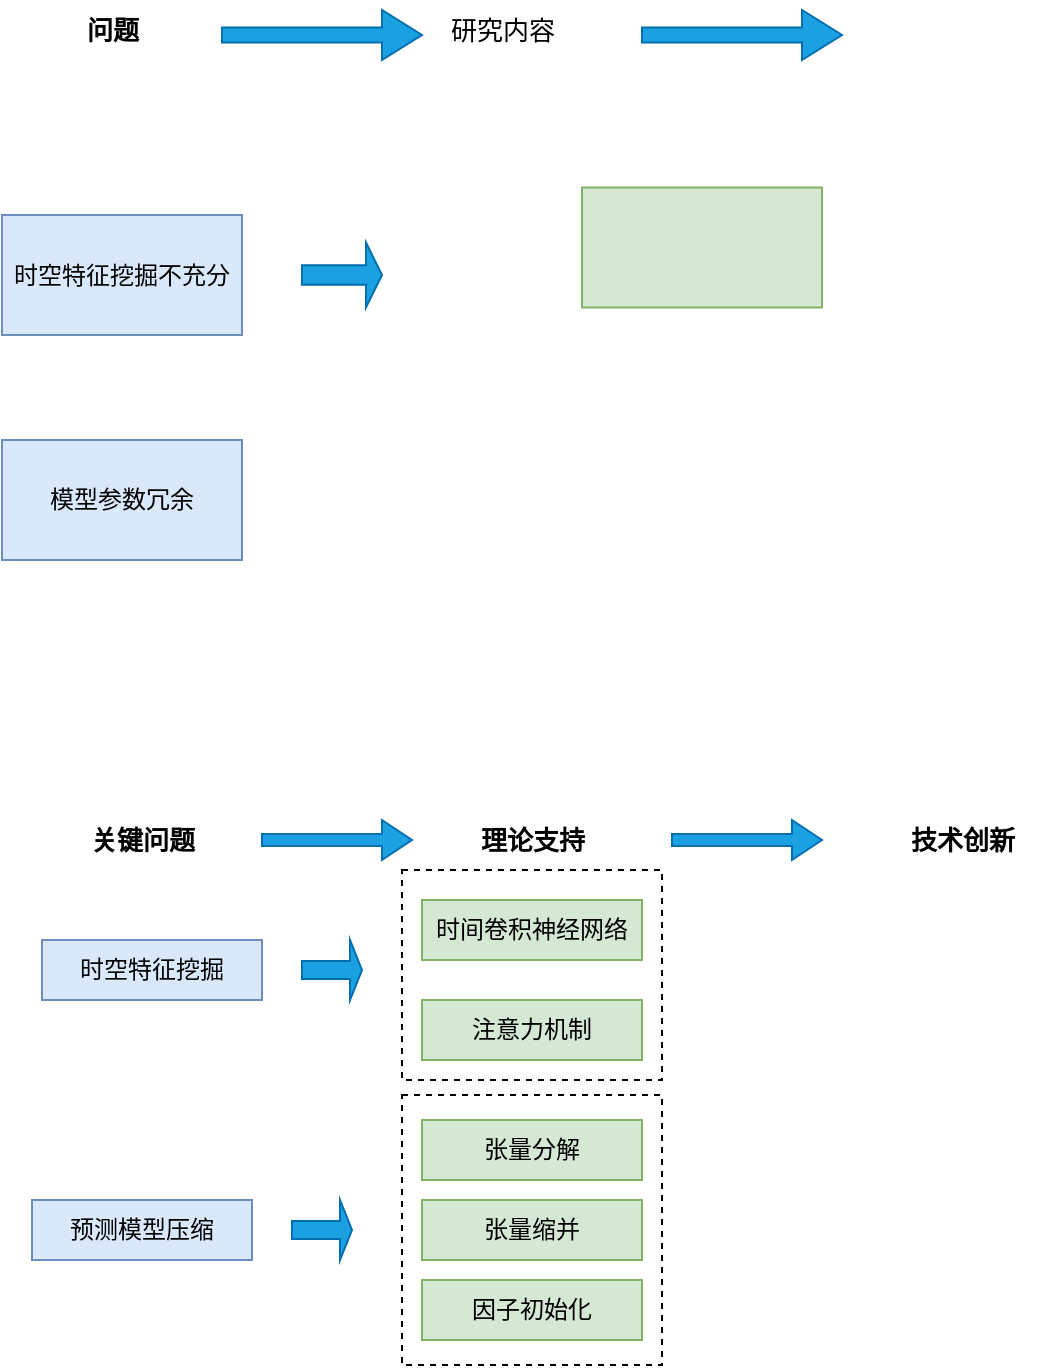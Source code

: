 <mxfile version="20.5.3" type="github">
  <diagram id="NPU_aEP58J2ReD9_5BpP" name="第 1 页">
    <mxGraphModel dx="1375" dy="761" grid="1" gridSize="10" guides="1" tooltips="1" connect="1" arrows="1" fold="1" page="1" pageScale="1" pageWidth="827" pageHeight="1169" math="0" shadow="0">
      <root>
        <mxCell id="0" />
        <mxCell id="1" parent="0" />
        <mxCell id="WZ7j747DOy_lru5aS8Ee-1" value="模型参数冗余" style="rounded=0;whiteSpace=wrap;html=1;fillColor=#dae8fc;strokeColor=#6c8ebf;" vertex="1" parent="1">
          <mxGeometry x="130" y="400" width="120" height="60" as="geometry" />
        </mxCell>
        <mxCell id="WZ7j747DOy_lru5aS8Ee-2" value="&lt;font style=&quot;font-size: 13px;&quot; face=&quot;Lucida Console&quot;&gt;&lt;b&gt;问题&lt;/b&gt;&lt;/font&gt;" style="text;html=1;align=center;verticalAlign=middle;resizable=0;points=[];autosize=1;strokeColor=none;fillColor=none;" vertex="1" parent="1">
          <mxGeometry x="160" y="180" width="50" height="30" as="geometry" />
        </mxCell>
        <mxCell id="WZ7j747DOy_lru5aS8Ee-3" value="时空特征挖掘不充分" style="rounded=0;whiteSpace=wrap;html=1;fillColor=#dae8fc;strokeColor=#6c8ebf;" vertex="1" parent="1">
          <mxGeometry x="130" y="287.5" width="120" height="60" as="geometry" />
        </mxCell>
        <mxCell id="WZ7j747DOy_lru5aS8Ee-6" value="研究内容" style="text;html=1;align=center;verticalAlign=middle;resizable=0;points=[];autosize=1;strokeColor=none;fillColor=none;fontSize=13;fontFamily=Lucida Console;" vertex="1" parent="1">
          <mxGeometry x="340" y="180" width="80" height="30" as="geometry" />
        </mxCell>
        <mxCell id="WZ7j747DOy_lru5aS8Ee-8" value="" style="shape=singleArrow;whiteSpace=wrap;html=1;fontFamily=Lucida Console;fontSize=13;fillColor=#1ba1e2;fontColor=#ffffff;strokeColor=#006EAF;" vertex="1" parent="1">
          <mxGeometry x="240" y="185" width="100" height="25" as="geometry" />
        </mxCell>
        <mxCell id="WZ7j747DOy_lru5aS8Ee-10" value="" style="shape=singleArrow;whiteSpace=wrap;html=1;fontFamily=Lucida Console;fontSize=13;fillColor=#1ba1e2;fontColor=#ffffff;strokeColor=#006EAF;" vertex="1" parent="1">
          <mxGeometry x="450" y="185" width="100" height="25" as="geometry" />
        </mxCell>
        <mxCell id="WZ7j747DOy_lru5aS8Ee-11" value="" style="shape=singleArrow;whiteSpace=wrap;html=1;fontFamily=Lucida Console;fontSize=13;fillColor=#1ba1e2;fontColor=#ffffff;strokeColor=#006EAF;" vertex="1" parent="1">
          <mxGeometry x="280" y="301.25" width="40" height="32.5" as="geometry" />
        </mxCell>
        <mxCell id="WZ7j747DOy_lru5aS8Ee-12" value="" style="rounded=0;whiteSpace=wrap;html=1;fontFamily=Lucida Console;fontSize=13;fillColor=#d5e8d4;strokeColor=#82b366;" vertex="1" parent="1">
          <mxGeometry x="420" y="273.75" width="120" height="60" as="geometry" />
        </mxCell>
        <mxCell id="WZ7j747DOy_lru5aS8Ee-13" value="时空特征挖掘" style="rounded=0;whiteSpace=wrap;html=1;fillColor=#dae8fc;strokeColor=#6c8ebf;" vertex="1" parent="1">
          <mxGeometry x="150" y="650" width="110" height="30" as="geometry" />
        </mxCell>
        <mxCell id="WZ7j747DOy_lru5aS8Ee-14" value="&lt;b&gt;关键问题&lt;/b&gt;" style="text;html=1;align=center;verticalAlign=middle;resizable=0;points=[];autosize=1;strokeColor=none;fillColor=none;fontSize=13;fontFamily=Lucida Console;" vertex="1" parent="1">
          <mxGeometry x="160" y="585" width="80" height="30" as="geometry" />
        </mxCell>
        <mxCell id="WZ7j747DOy_lru5aS8Ee-15" value="预测模型压缩" style="rounded=0;whiteSpace=wrap;html=1;fillColor=#dae8fc;strokeColor=#6c8ebf;" vertex="1" parent="1">
          <mxGeometry x="145" y="780" width="110" height="30" as="geometry" />
        </mxCell>
        <mxCell id="WZ7j747DOy_lru5aS8Ee-16" value="&lt;b&gt;理论支持&lt;/b&gt;" style="text;html=1;align=center;verticalAlign=middle;resizable=0;points=[];autosize=1;strokeColor=none;fillColor=none;fontSize=13;fontFamily=Lucida Console;" vertex="1" parent="1">
          <mxGeometry x="355" y="585" width="80" height="30" as="geometry" />
        </mxCell>
        <mxCell id="WZ7j747DOy_lru5aS8Ee-18" value="时间卷积神经网络" style="rounded=0;whiteSpace=wrap;html=1;fillColor=#d5e8d4;strokeColor=#82b366;" vertex="1" parent="1">
          <mxGeometry x="340" y="630" width="110" height="30" as="geometry" />
        </mxCell>
        <mxCell id="WZ7j747DOy_lru5aS8Ee-19" value="注意力机制" style="rounded=0;whiteSpace=wrap;html=1;fillColor=#d5e8d4;strokeColor=#82b366;" vertex="1" parent="1">
          <mxGeometry x="340" y="680" width="110" height="30" as="geometry" />
        </mxCell>
        <mxCell id="WZ7j747DOy_lru5aS8Ee-20" value="&lt;b&gt;技术创新&lt;/b&gt;" style="text;html=1;align=center;verticalAlign=middle;resizable=0;points=[];autosize=1;strokeColor=none;fillColor=none;fontSize=13;fontFamily=Lucida Console;" vertex="1" parent="1">
          <mxGeometry x="570" y="585" width="80" height="30" as="geometry" />
        </mxCell>
        <mxCell id="WZ7j747DOy_lru5aS8Ee-21" value="" style="shape=singleArrow;whiteSpace=wrap;html=1;fontFamily=Lucida Console;fontSize=13;fillColor=#1ba1e2;fontColor=#ffffff;strokeColor=#006EAF;" vertex="1" parent="1">
          <mxGeometry x="260" y="590" width="75" height="20" as="geometry" />
        </mxCell>
        <mxCell id="WZ7j747DOy_lru5aS8Ee-23" value="" style="shape=singleArrow;whiteSpace=wrap;html=1;fontFamily=Lucida Console;fontSize=13;fillColor=#1ba1e2;fontColor=#ffffff;strokeColor=#006EAF;" vertex="1" parent="1">
          <mxGeometry x="465" y="590" width="75" height="20" as="geometry" />
        </mxCell>
        <mxCell id="WZ7j747DOy_lru5aS8Ee-25" value="张量分解" style="rounded=0;whiteSpace=wrap;html=1;fillColor=#d5e8d4;strokeColor=#82b366;" vertex="1" parent="1">
          <mxGeometry x="340" y="740" width="110" height="30" as="geometry" />
        </mxCell>
        <mxCell id="WZ7j747DOy_lru5aS8Ee-26" value="张量缩并" style="rounded=0;whiteSpace=wrap;html=1;fillColor=#d5e8d4;strokeColor=#82b366;" vertex="1" parent="1">
          <mxGeometry x="340" y="780" width="110" height="30" as="geometry" />
        </mxCell>
        <mxCell id="WZ7j747DOy_lru5aS8Ee-27" value="因子初始化" style="rounded=0;whiteSpace=wrap;html=1;fillColor=#d5e8d4;strokeColor=#82b366;" vertex="1" parent="1">
          <mxGeometry x="340" y="820" width="110" height="30" as="geometry" />
        </mxCell>
        <mxCell id="WZ7j747DOy_lru5aS8Ee-28" value="" style="rounded=0;whiteSpace=wrap;html=1;fontFamily=Lucida Console;fontSize=13;dashed=1;fillColor=none;" vertex="1" parent="1">
          <mxGeometry x="330" y="727.5" width="130" height="135" as="geometry" />
        </mxCell>
        <mxCell id="WZ7j747DOy_lru5aS8Ee-29" value="" style="rounded=0;whiteSpace=wrap;html=1;fontFamily=Lucida Console;fontSize=13;dashed=1;fillColor=none;" vertex="1" parent="1">
          <mxGeometry x="330" y="615" width="130" height="105" as="geometry" />
        </mxCell>
        <mxCell id="WZ7j747DOy_lru5aS8Ee-30" value="" style="shape=singleArrow;whiteSpace=wrap;html=1;fontFamily=Lucida Console;fontSize=13;fillColor=#1ba1e2;fontColor=#ffffff;strokeColor=#006EAF;" vertex="1" parent="1">
          <mxGeometry x="280" y="650" width="30" height="30" as="geometry" />
        </mxCell>
        <mxCell id="WZ7j747DOy_lru5aS8Ee-31" value="" style="shape=singleArrow;whiteSpace=wrap;html=1;fontFamily=Lucida Console;fontSize=13;fillColor=#1ba1e2;fontColor=#ffffff;strokeColor=#006EAF;" vertex="1" parent="1">
          <mxGeometry x="275" y="780" width="30" height="30" as="geometry" />
        </mxCell>
      </root>
    </mxGraphModel>
  </diagram>
</mxfile>
